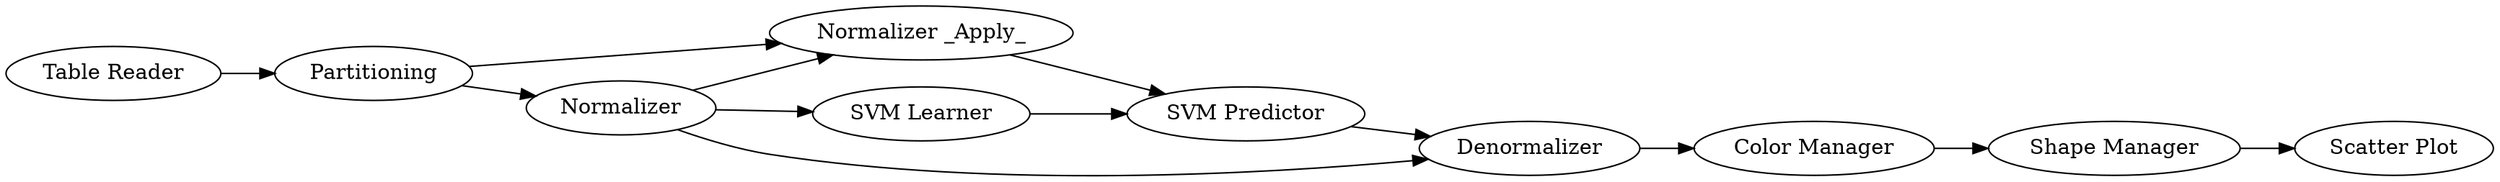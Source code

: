 digraph {
	3 [label="Color Manager"]
	4 [label="Shape Manager"]
	12 [label=Normalizer]
	21 [label=Partitioning]
	28 [label="Normalizer _Apply_"]
	35 [label=Denormalizer]
	36 [label="Scatter Plot"]
	37 [label="SVM Learner"]
	38 [label="SVM Predictor"]
	39 [label="Table Reader"]
	3 -> 4
	4 -> 36
	12 -> 28
	12 -> 37
	12 -> 35
	21 -> 12
	21 -> 28
	28 -> 38
	35 -> 3
	37 -> 38
	38 -> 35
	39 -> 21
	rankdir=LR
}
